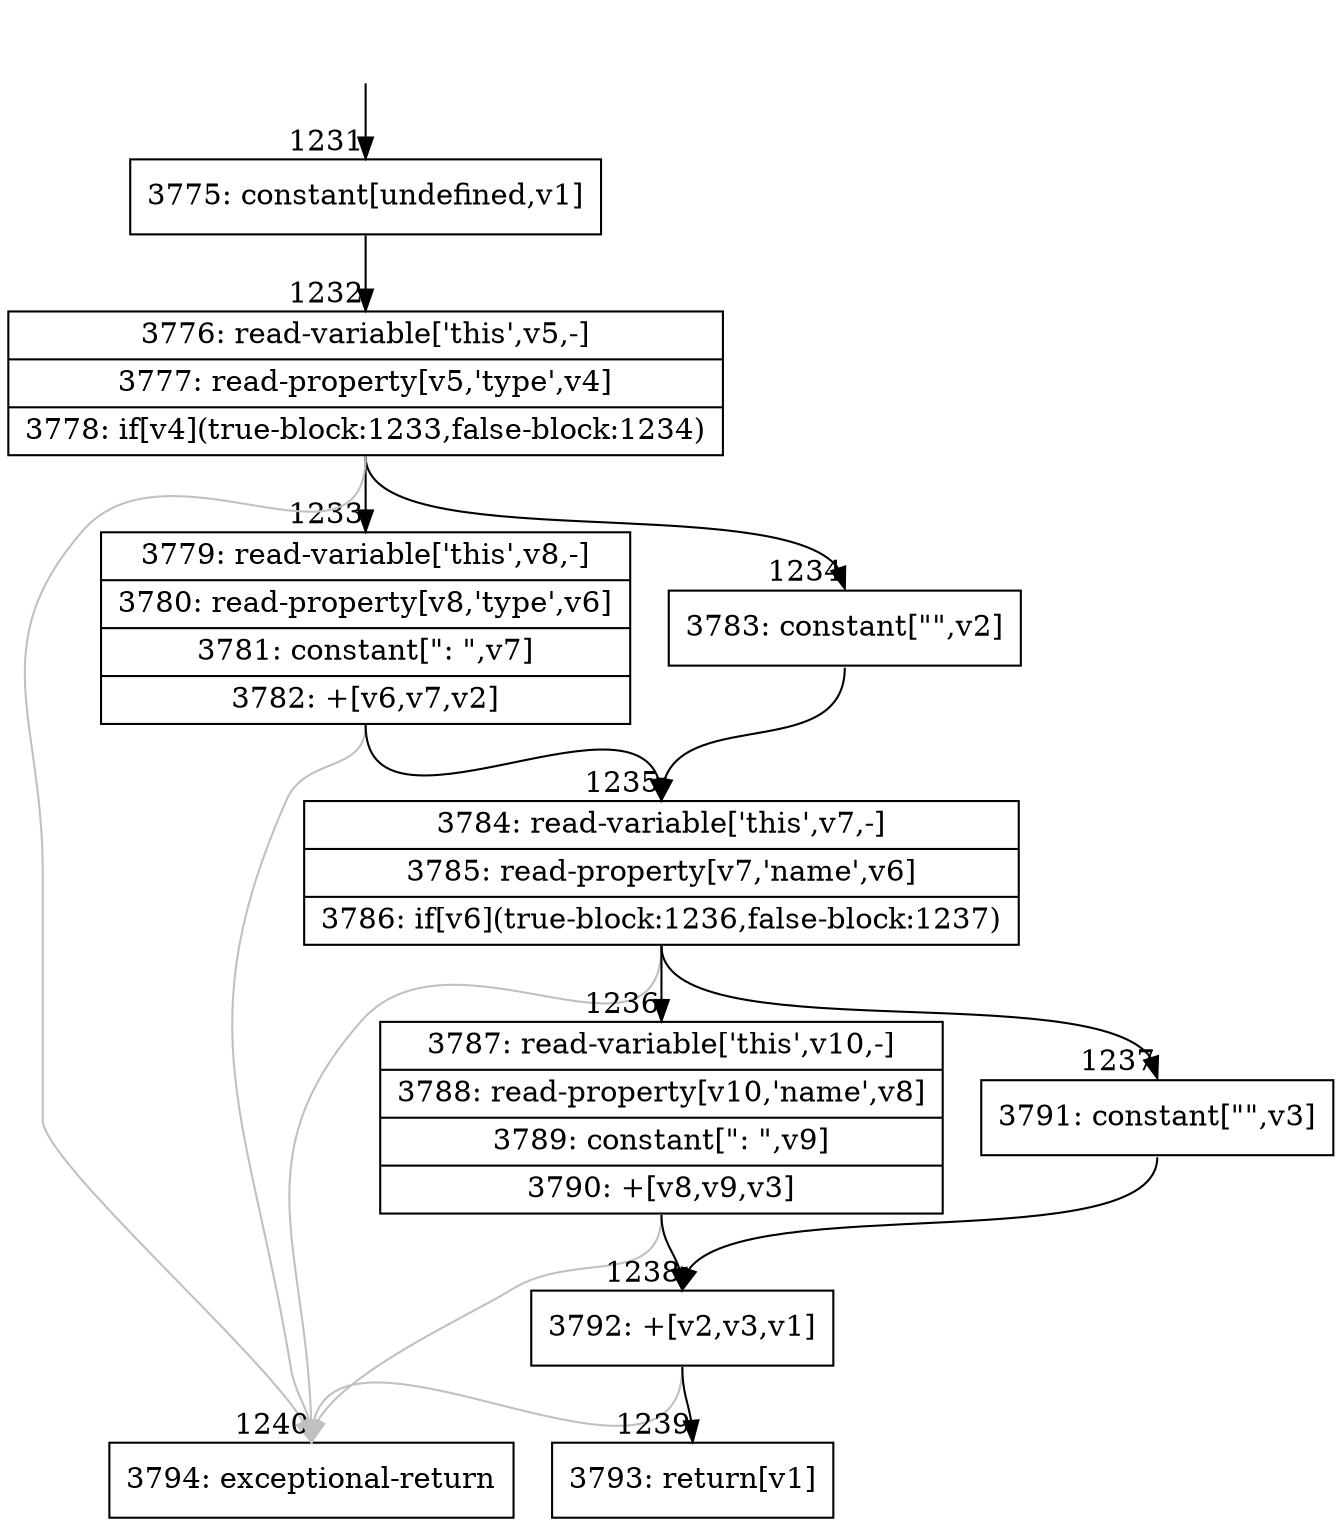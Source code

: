 digraph {
rankdir="TD"
BB_entry97[shape=none,label=""];
BB_entry97 -> BB1231 [tailport=s, headport=n, headlabel="    1231"]
BB1231 [shape=record label="{3775: constant[undefined,v1]}" ] 
BB1231 -> BB1232 [tailport=s, headport=n, headlabel="      1232"]
BB1232 [shape=record label="{3776: read-variable['this',v5,-]|3777: read-property[v5,'type',v4]|3778: if[v4](true-block:1233,false-block:1234)}" ] 
BB1232 -> BB1233 [tailport=s, headport=n, headlabel="      1233"]
BB1232 -> BB1234 [tailport=s, headport=n, headlabel="      1234"]
BB1232 -> BB1240 [tailport=s, headport=n, color=gray, headlabel="      1240"]
BB1233 [shape=record label="{3779: read-variable['this',v8,-]|3780: read-property[v8,'type',v6]|3781: constant[\": \",v7]|3782: +[v6,v7,v2]}" ] 
BB1233 -> BB1235 [tailport=s, headport=n, headlabel="      1235"]
BB1233 -> BB1240 [tailport=s, headport=n, color=gray]
BB1234 [shape=record label="{3783: constant[\"\",v2]}" ] 
BB1234 -> BB1235 [tailport=s, headport=n]
BB1235 [shape=record label="{3784: read-variable['this',v7,-]|3785: read-property[v7,'name',v6]|3786: if[v6](true-block:1236,false-block:1237)}" ] 
BB1235 -> BB1236 [tailport=s, headport=n, headlabel="      1236"]
BB1235 -> BB1237 [tailport=s, headport=n, headlabel="      1237"]
BB1235 -> BB1240 [tailport=s, headport=n, color=gray]
BB1236 [shape=record label="{3787: read-variable['this',v10,-]|3788: read-property[v10,'name',v8]|3789: constant[\": \",v9]|3790: +[v8,v9,v3]}" ] 
BB1236 -> BB1238 [tailport=s, headport=n, headlabel="      1238"]
BB1236 -> BB1240 [tailport=s, headport=n, color=gray]
BB1237 [shape=record label="{3791: constant[\"\",v3]}" ] 
BB1237 -> BB1238 [tailport=s, headport=n]
BB1238 [shape=record label="{3792: +[v2,v3,v1]}" ] 
BB1238 -> BB1239 [tailport=s, headport=n, headlabel="      1239"]
BB1238 -> BB1240 [tailport=s, headport=n, color=gray]
BB1239 [shape=record label="{3793: return[v1]}" ] 
BB1240 [shape=record label="{3794: exceptional-return}" ] 
//#$~ 1054
}
